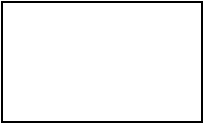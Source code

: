 <mxfile version="14.1.9" type="github">
  <diagram id="yFHmB0FoLoQmMNZtXm4K" name="第 1 页">
    <mxGraphModel dx="1024" dy="531" grid="1" gridSize="10" guides="1" tooltips="1" connect="1" arrows="1" fold="1" page="1" pageScale="1" pageWidth="827" pageHeight="1169" math="0" shadow="0">
      <root>
        <mxCell id="0" />
        <mxCell id="1" parent="0" />
        <mxCell id="rTxK2fTAqXBA6fLPdGON-1" value="" style="rounded=0;whiteSpace=wrap;html=1;" parent="1" vertex="1">
          <mxGeometry x="290" y="60" width="100" height="60" as="geometry" />
        </mxCell>
      </root>
    </mxGraphModel>
  </diagram>
</mxfile>
